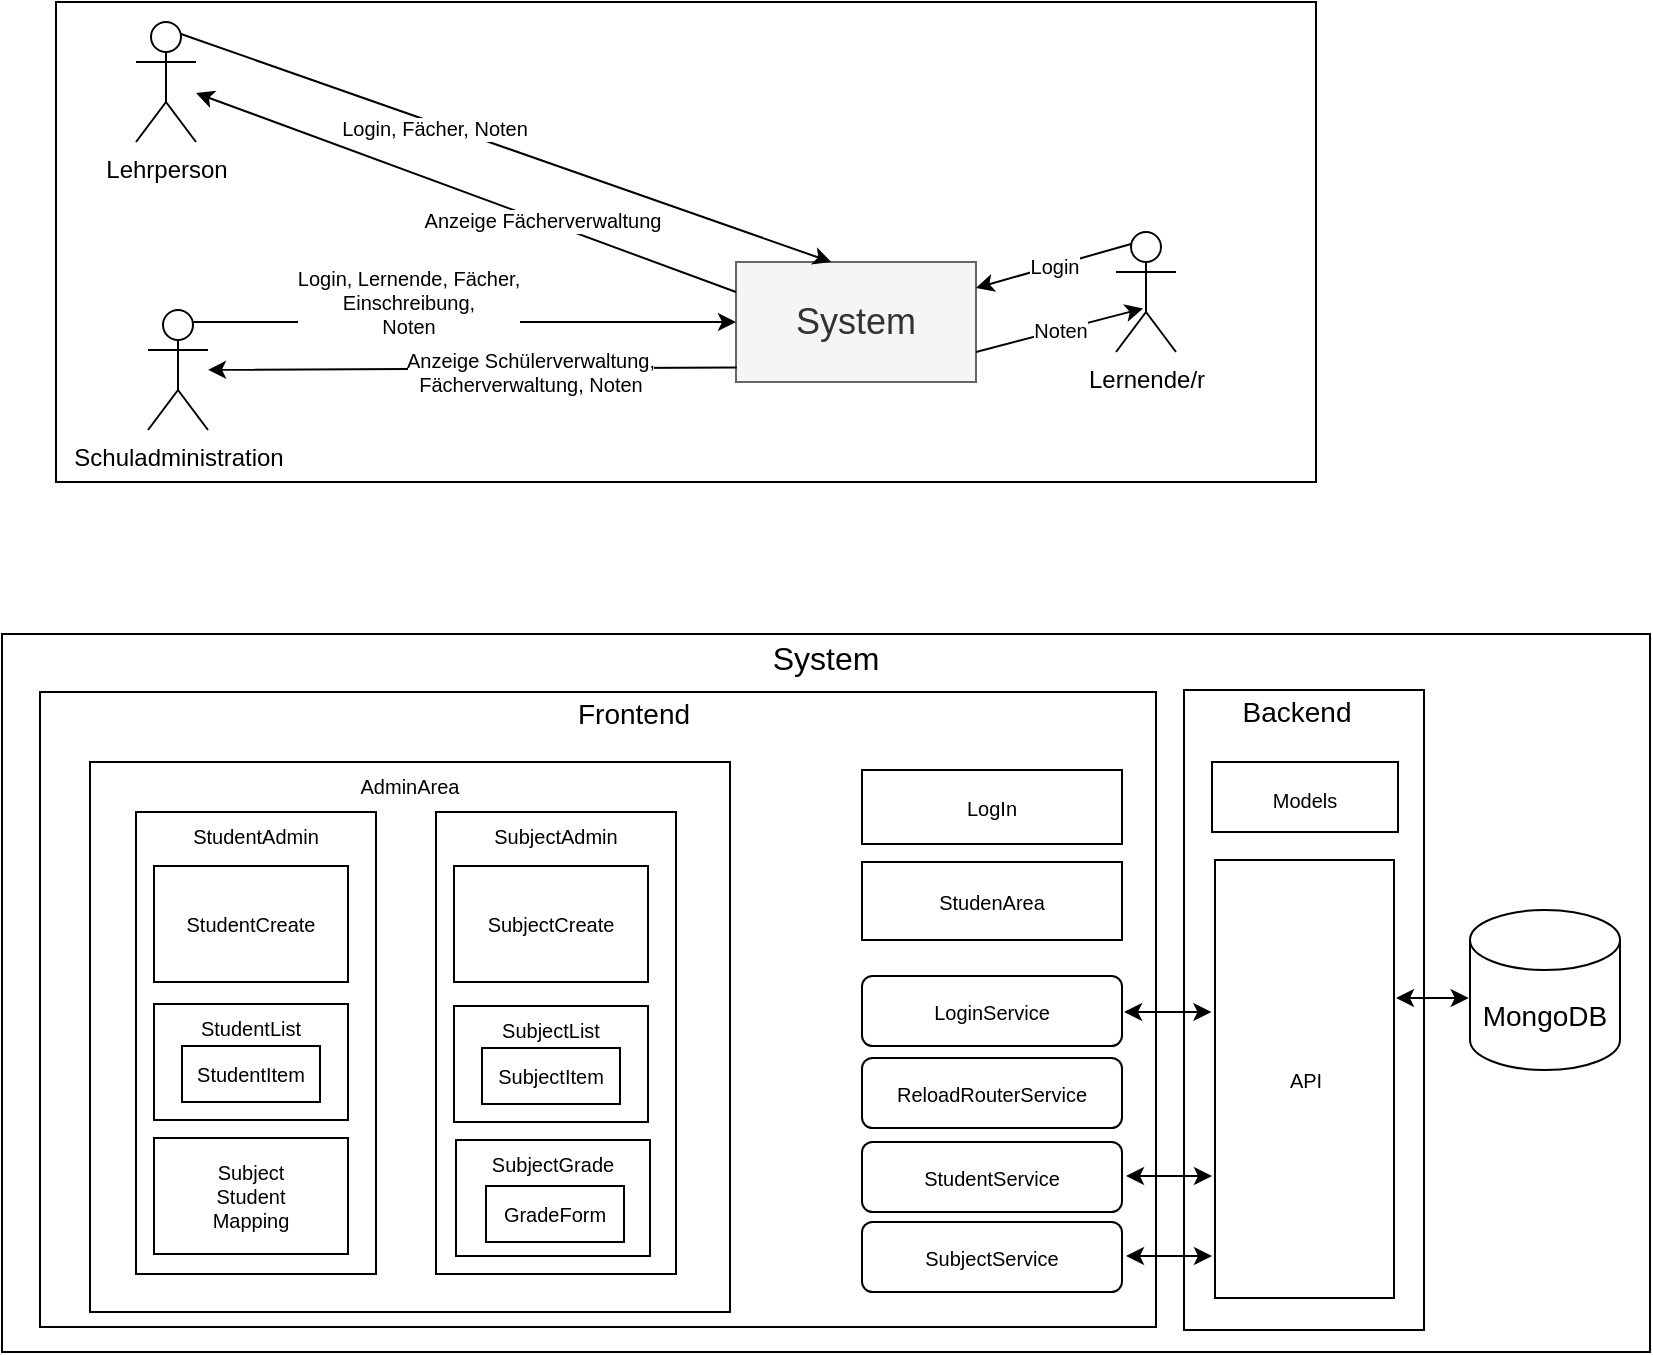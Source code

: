 <mxfile version="17.2.4" type="device"><diagram id="gEIpeTJnOzZPWbQFggsI" name="Seite-1"><mxGraphModel dx="1265" dy="534" grid="0" gridSize="10" guides="0" tooltips="1" connect="1" arrows="1" fold="1" page="0" pageScale="1" pageWidth="827" pageHeight="1169" math="0" shadow="0"><root><mxCell id="0"/><mxCell id="1" parent="0"/><mxCell id="Gw9zLcsT_oXeDaqfbUfc-68" value="" style="rounded=0;whiteSpace=wrap;html=1;fontSize=10;" vertex="1" parent="1"><mxGeometry x="-7" y="366" width="824" height="359" as="geometry"/></mxCell><mxCell id="Gw9zLcsT_oXeDaqfbUfc-2" value="" style="rounded=0;whiteSpace=wrap;html=1;" vertex="1" parent="1"><mxGeometry x="20" y="50" width="630" height="240" as="geometry"/></mxCell><mxCell id="Gw9zLcsT_oXeDaqfbUfc-3" value="Schuladministration" style="shape=umlActor;verticalLabelPosition=bottom;verticalAlign=top;html=1;outlineConnect=0;" vertex="1" parent="1"><mxGeometry x="66" y="204" width="30" height="60" as="geometry"/></mxCell><mxCell id="Gw9zLcsT_oXeDaqfbUfc-4" value="&lt;font style=&quot;font-size: 18px&quot;&gt;System&lt;/font&gt;" style="rounded=0;whiteSpace=wrap;html=1;fillColor=#f5f5f5;fontColor=#333333;strokeColor=#666666;" vertex="1" parent="1"><mxGeometry x="360" y="180" width="120" height="60" as="geometry"/></mxCell><mxCell id="Gw9zLcsT_oXeDaqfbUfc-5" value="Lehrperson" style="shape=umlActor;verticalLabelPosition=bottom;verticalAlign=top;html=1;outlineConnect=0;" vertex="1" parent="1"><mxGeometry x="60" y="60" width="30" height="60" as="geometry"/></mxCell><mxCell id="Gw9zLcsT_oXeDaqfbUfc-6" value="Lernende/r" style="shape=umlActor;verticalLabelPosition=bottom;verticalAlign=top;html=1;outlineConnect=0;" vertex="1" parent="1"><mxGeometry x="550" y="165" width="30" height="60" as="geometry"/></mxCell><mxCell id="Gw9zLcsT_oXeDaqfbUfc-7" value="" style="endArrow=classic;html=1;rounded=0;fontSize=18;entryX=0;entryY=0.5;entryDx=0;entryDy=0;exitX=0.75;exitY=0.1;exitDx=0;exitDy=0;exitPerimeter=0;" edge="1" parent="1" source="Gw9zLcsT_oXeDaqfbUfc-3" target="Gw9zLcsT_oXeDaqfbUfc-4"><mxGeometry width="50" height="50" relative="1" as="geometry"><mxPoint x="390" y="350" as="sourcePoint"/><mxPoint x="440" y="300" as="targetPoint"/></mxGeometry></mxCell><mxCell id="Gw9zLcsT_oXeDaqfbUfc-12" value="Login, Lernende, Fächer,&lt;br&gt;Einschreibung,&lt;br&gt;Noten" style="edgeLabel;html=1;align=center;verticalAlign=middle;resizable=0;points=[];fontSize=10;" vertex="1" connectable="0" parent="Gw9zLcsT_oXeDaqfbUfc-7"><mxGeometry x="-0.365" relative="1" as="geometry"><mxPoint x="21" y="-10" as="offset"/></mxGeometry></mxCell><mxCell id="Gw9zLcsT_oXeDaqfbUfc-10" value="" style="endArrow=classic;html=1;rounded=0;fontSize=18;entryX=0.397;entryY=0;entryDx=0;entryDy=0;exitX=0.75;exitY=0.1;exitDx=0;exitDy=0;exitPerimeter=0;entryPerimeter=0;" edge="1" parent="1" source="Gw9zLcsT_oXeDaqfbUfc-5" target="Gw9zLcsT_oXeDaqfbUfc-4"><mxGeometry width="50" height="50" relative="1" as="geometry"><mxPoint x="390" y="350" as="sourcePoint"/><mxPoint x="440" y="300" as="targetPoint"/></mxGeometry></mxCell><mxCell id="Gw9zLcsT_oXeDaqfbUfc-13" value="Login, Fächer, Noten" style="edgeLabel;html=1;align=center;verticalAlign=middle;resizable=0;points=[];fontSize=10;" vertex="1" connectable="0" parent="Gw9zLcsT_oXeDaqfbUfc-10"><mxGeometry x="-0.215" y="-2" relative="1" as="geometry"><mxPoint as="offset"/></mxGeometry></mxCell><mxCell id="Gw9zLcsT_oXeDaqfbUfc-15" value="" style="endArrow=classic;html=1;rounded=0;fontSize=10;exitX=0;exitY=0.25;exitDx=0;exitDy=0;" edge="1" parent="1" source="Gw9zLcsT_oXeDaqfbUfc-4" target="Gw9zLcsT_oXeDaqfbUfc-5"><mxGeometry width="50" height="50" relative="1" as="geometry"><mxPoint x="390" y="340" as="sourcePoint"/><mxPoint x="90" y="120" as="targetPoint"/></mxGeometry></mxCell><mxCell id="Gw9zLcsT_oXeDaqfbUfc-16" value="Anzeige Fächerverwaltung" style="edgeLabel;html=1;align=center;verticalAlign=middle;resizable=0;points=[];fontSize=10;" vertex="1" connectable="0" parent="Gw9zLcsT_oXeDaqfbUfc-15"><mxGeometry x="-0.279" y="-1" relative="1" as="geometry"><mxPoint as="offset"/></mxGeometry></mxCell><mxCell id="Gw9zLcsT_oXeDaqfbUfc-19" value="" style="endArrow=classic;html=1;rounded=0;fontSize=10;exitX=0.003;exitY=0.88;exitDx=0;exitDy=0;exitPerimeter=0;" edge="1" parent="1" source="Gw9zLcsT_oXeDaqfbUfc-4" target="Gw9zLcsT_oXeDaqfbUfc-3"><mxGeometry width="50" height="50" relative="1" as="geometry"><mxPoint x="390" y="340" as="sourcePoint"/><mxPoint x="440" y="290" as="targetPoint"/></mxGeometry></mxCell><mxCell id="Gw9zLcsT_oXeDaqfbUfc-20" value="Anzeige Schülerverwaltung,&lt;br&gt;Fächerverwaltung, Noten" style="edgeLabel;html=1;align=center;verticalAlign=middle;resizable=0;points=[];fontSize=10;" vertex="1" connectable="0" parent="Gw9zLcsT_oXeDaqfbUfc-19"><mxGeometry x="-0.218" y="2" relative="1" as="geometry"><mxPoint as="offset"/></mxGeometry></mxCell><mxCell id="Gw9zLcsT_oXeDaqfbUfc-21" value="Login" style="endArrow=classic;html=1;rounded=0;fontSize=10;exitX=0.25;exitY=0.1;exitDx=0;exitDy=0;exitPerimeter=0;" edge="1" parent="1" source="Gw9zLcsT_oXeDaqfbUfc-6" target="Gw9zLcsT_oXeDaqfbUfc-4"><mxGeometry width="50" height="50" relative="1" as="geometry"><mxPoint x="390" y="330" as="sourcePoint"/><mxPoint x="440" y="280" as="targetPoint"/></mxGeometry></mxCell><mxCell id="Gw9zLcsT_oXeDaqfbUfc-22" value="Noten" style="endArrow=classic;html=1;rounded=0;fontSize=10;exitX=1;exitY=0.75;exitDx=0;exitDy=0;entryX=0.453;entryY=0.637;entryDx=0;entryDy=0;entryPerimeter=0;" edge="1" parent="1" source="Gw9zLcsT_oXeDaqfbUfc-4" target="Gw9zLcsT_oXeDaqfbUfc-6"><mxGeometry width="50" height="50" relative="1" as="geometry"><mxPoint x="390" y="330" as="sourcePoint"/><mxPoint x="440" y="280" as="targetPoint"/></mxGeometry></mxCell><mxCell id="Gw9zLcsT_oXeDaqfbUfc-23" value="" style="rounded=0;whiteSpace=wrap;html=1;fontSize=10;" vertex="1" parent="1"><mxGeometry x="12" y="395" width="558" height="317.5" as="geometry"/></mxCell><mxCell id="Gw9zLcsT_oXeDaqfbUfc-28" value="Frontend" style="text;strokeColor=none;fillColor=none;align=center;verticalAlign=middle;spacingLeft=4;spacingRight=4;overflow=hidden;points=[[0,0.5],[1,0.5]];portConstraint=eastwest;rotatable=0;fontSize=14;" vertex="1" parent="1"><mxGeometry x="269" y="390" width="80" height="30" as="geometry"/></mxCell><mxCell id="Gw9zLcsT_oXeDaqfbUfc-44" value="AdminArea" style="rounded=0;whiteSpace=wrap;html=1;fontSize=10;verticalAlign=top;" vertex="1" parent="1"><mxGeometry x="37" y="430" width="320" height="275" as="geometry"/></mxCell><mxCell id="Gw9zLcsT_oXeDaqfbUfc-37" value="" style="group;verticalAlign=top;" vertex="1" connectable="0" parent="1"><mxGeometry x="210" y="455" width="120" height="231" as="geometry"/></mxCell><mxCell id="Gw9zLcsT_oXeDaqfbUfc-30" value="SubjectAdmin" style="rounded=0;whiteSpace=wrap;html=1;fontSize=10;verticalAlign=top;" vertex="1" parent="Gw9zLcsT_oXeDaqfbUfc-37"><mxGeometry width="120" height="231" as="geometry"/></mxCell><mxCell id="Gw9zLcsT_oXeDaqfbUfc-32" value="SubjectCreate" style="rounded=0;whiteSpace=wrap;html=1;fontSize=10;verticalAlign=middle;" vertex="1" parent="Gw9zLcsT_oXeDaqfbUfc-37"><mxGeometry x="9" y="27" width="97" height="58" as="geometry"/></mxCell><mxCell id="Gw9zLcsT_oXeDaqfbUfc-76" value="SubjectList" style="rounded=0;whiteSpace=wrap;html=1;fontSize=10;verticalAlign=top;" vertex="1" parent="Gw9zLcsT_oXeDaqfbUfc-37"><mxGeometry x="9" y="97" width="97" height="58" as="geometry"/></mxCell><mxCell id="Gw9zLcsT_oXeDaqfbUfc-77" value="SubjectItem" style="rounded=0;whiteSpace=wrap;html=1;fontSize=10;" vertex="1" parent="Gw9zLcsT_oXeDaqfbUfc-37"><mxGeometry x="23" y="118" width="69" height="28" as="geometry"/></mxCell><mxCell id="Gw9zLcsT_oXeDaqfbUfc-33" value="SubjectGrade" style="rounded=0;whiteSpace=wrap;html=1;fontSize=10;verticalAlign=top;" vertex="1" parent="Gw9zLcsT_oXeDaqfbUfc-37"><mxGeometry x="10" y="164" width="97" height="58" as="geometry"/></mxCell><mxCell id="Gw9zLcsT_oXeDaqfbUfc-35" value="GradeForm" style="rounded=0;whiteSpace=wrap;html=1;fontSize=10;" vertex="1" parent="Gw9zLcsT_oXeDaqfbUfc-37"><mxGeometry x="25" y="187" width="69" height="28" as="geometry"/></mxCell><mxCell id="Gw9zLcsT_oXeDaqfbUfc-38" value="" style="group" vertex="1" connectable="0" parent="1"><mxGeometry x="60" y="455" width="120" height="231" as="geometry"/></mxCell><mxCell id="Gw9zLcsT_oXeDaqfbUfc-39" value="StudentAdmin" style="rounded=0;whiteSpace=wrap;html=1;fontSize=10;verticalAlign=top;" vertex="1" parent="Gw9zLcsT_oXeDaqfbUfc-38"><mxGeometry width="120" height="231" as="geometry"/></mxCell><mxCell id="Gw9zLcsT_oXeDaqfbUfc-40" value="StudentCreate" style="rounded=0;whiteSpace=wrap;html=1;fontSize=10;verticalAlign=middle;" vertex="1" parent="Gw9zLcsT_oXeDaqfbUfc-38"><mxGeometry x="9" y="27" width="97" height="58" as="geometry"/></mxCell><mxCell id="Gw9zLcsT_oXeDaqfbUfc-41" value="StudentList" style="rounded=0;whiteSpace=wrap;html=1;fontSize=10;verticalAlign=top;" vertex="1" parent="Gw9zLcsT_oXeDaqfbUfc-38"><mxGeometry x="9" y="96" width="97" height="58" as="geometry"/></mxCell><mxCell id="Gw9zLcsT_oXeDaqfbUfc-42" value="Subject&lt;br&gt;Student&lt;br&gt;Mapping" style="rounded=0;whiteSpace=wrap;html=1;fontSize=10;verticalAlign=middle;" vertex="1" parent="Gw9zLcsT_oXeDaqfbUfc-38"><mxGeometry x="9" y="163" width="97" height="58" as="geometry"/></mxCell><mxCell id="Gw9zLcsT_oXeDaqfbUfc-43" value="StudentItem" style="rounded=0;whiteSpace=wrap;html=1;fontSize=10;" vertex="1" parent="Gw9zLcsT_oXeDaqfbUfc-38"><mxGeometry x="23" y="117" width="69" height="28" as="geometry"/></mxCell><mxCell id="Gw9zLcsT_oXeDaqfbUfc-47" value="LoginService" style="rounded=1;whiteSpace=wrap;html=1;fontSize=10;" vertex="1" parent="1"><mxGeometry x="423" y="537" width="130" height="35" as="geometry"/></mxCell><mxCell id="Gw9zLcsT_oXeDaqfbUfc-49" value="ReloadRouterService" style="rounded=1;whiteSpace=wrap;html=1;fontSize=10;" vertex="1" parent="1"><mxGeometry x="423" y="578" width="130" height="35" as="geometry"/></mxCell><mxCell id="Gw9zLcsT_oXeDaqfbUfc-51" value="StudentService" style="rounded=1;whiteSpace=wrap;html=1;fontSize=10;" vertex="1" parent="1"><mxGeometry x="423" y="620" width="130" height="35" as="geometry"/></mxCell><mxCell id="Gw9zLcsT_oXeDaqfbUfc-52" value="SubjectService" style="rounded=1;whiteSpace=wrap;html=1;fontSize=10;" vertex="1" parent="1"><mxGeometry x="423" y="660" width="130" height="35" as="geometry"/></mxCell><mxCell id="Gw9zLcsT_oXeDaqfbUfc-53" value="StudenArea" style="rounded=0;whiteSpace=wrap;html=1;fontSize=10;" vertex="1" parent="1"><mxGeometry x="423" y="480" width="130" height="39" as="geometry"/></mxCell><mxCell id="Gw9zLcsT_oXeDaqfbUfc-54" value="LogIn" style="rounded=0;whiteSpace=wrap;html=1;fontSize=10;" vertex="1" parent="1"><mxGeometry x="423" y="434" width="130" height="37" as="geometry"/></mxCell><mxCell id="Gw9zLcsT_oXeDaqfbUfc-63" value="" style="rounded=0;whiteSpace=wrap;html=1;fontSize=14;" vertex="1" parent="1"><mxGeometry x="584" y="394" width="120" height="320" as="geometry"/></mxCell><mxCell id="Gw9zLcsT_oXeDaqfbUfc-64" value="&lt;font style=&quot;font-size: 10px&quot;&gt;Models&lt;/font&gt;" style="rounded=0;whiteSpace=wrap;html=1;fontSize=14;" vertex="1" parent="1"><mxGeometry x="598" y="430" width="93" height="35" as="geometry"/></mxCell><mxCell id="Gw9zLcsT_oXeDaqfbUfc-65" value="MongoDB" style="shape=cylinder3;whiteSpace=wrap;html=1;boundedLbl=1;backgroundOutline=1;size=15;fontSize=14;" vertex="1" parent="1"><mxGeometry x="727" y="504" width="75" height="80" as="geometry"/></mxCell><mxCell id="Gw9zLcsT_oXeDaqfbUfc-66" value="API" style="rounded=0;whiteSpace=wrap;html=1;fontSize=10;" vertex="1" parent="1"><mxGeometry x="599.5" y="479" width="89.5" height="219" as="geometry"/></mxCell><mxCell id="Gw9zLcsT_oXeDaqfbUfc-67" value="Backend" style="text;strokeColor=none;fillColor=none;align=center;verticalAlign=middle;spacingLeft=4;spacingRight=4;overflow=hidden;points=[[0,0.5],[1,0.5]];portConstraint=eastwest;rotatable=0;fontSize=14;" vertex="1" parent="1"><mxGeometry x="600.5" y="389" width="80" height="30" as="geometry"/></mxCell><mxCell id="Gw9zLcsT_oXeDaqfbUfc-69" value="System" style="text;strokeColor=none;fillColor=none;align=center;verticalAlign=middle;spacingLeft=4;spacingRight=4;overflow=hidden;points=[[0,0.5],[1,0.5]];portConstraint=eastwest;rotatable=0;fontSize=16;" vertex="1" parent="1"><mxGeometry x="365" y="362" width="80" height="30" as="geometry"/></mxCell><mxCell id="Gw9zLcsT_oXeDaqfbUfc-70" value="" style="endArrow=classic;startArrow=classic;html=1;rounded=0;fontSize=16;entryX=-0.02;entryY=0.347;entryDx=0;entryDy=0;entryPerimeter=0;" edge="1" parent="1" target="Gw9zLcsT_oXeDaqfbUfc-66"><mxGeometry width="50" height="50" relative="1" as="geometry"><mxPoint x="554" y="555" as="sourcePoint"/><mxPoint x="601" y="555" as="targetPoint"/></mxGeometry></mxCell><mxCell id="Gw9zLcsT_oXeDaqfbUfc-71" value="" style="endArrow=classic;startArrow=classic;html=1;rounded=0;fontSize=16;" edge="1" parent="1"><mxGeometry width="50" height="50" relative="1" as="geometry"><mxPoint x="555" y="637" as="sourcePoint"/><mxPoint x="598" y="637" as="targetPoint"/></mxGeometry></mxCell><mxCell id="Gw9zLcsT_oXeDaqfbUfc-72" value="" style="endArrow=classic;startArrow=classic;html=1;rounded=0;fontSize=16;" edge="1" parent="1"><mxGeometry width="50" height="50" relative="1" as="geometry"><mxPoint x="555" y="677" as="sourcePoint"/><mxPoint x="598" y="677" as="targetPoint"/></mxGeometry></mxCell><mxCell id="Gw9zLcsT_oXeDaqfbUfc-74" value="" style="endArrow=classic;startArrow=classic;html=1;rounded=0;fontSize=16;entryX=0.89;entryY=0.507;entryDx=0;entryDy=0;entryPerimeter=0;" edge="1" parent="1" target="Gw9zLcsT_oXeDaqfbUfc-68"><mxGeometry width="50" height="50" relative="1" as="geometry"><mxPoint x="690" y="548" as="sourcePoint"/><mxPoint x="607.71" y="564.993" as="targetPoint"/></mxGeometry></mxCell></root></mxGraphModel></diagram></mxfile>